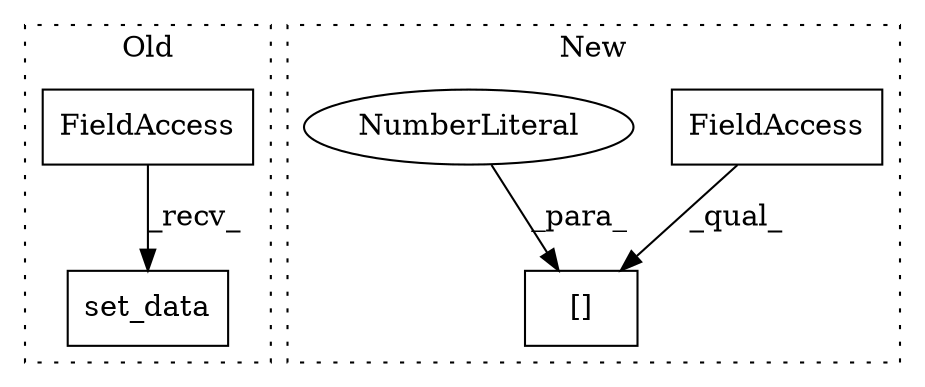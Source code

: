digraph G {
subgraph cluster0 {
1 [label="set_data" a="32" s="2852,2874" l="9,1" shape="box"];
5 [label="FieldAccess" a="22" s="2849" l="2" shape="box"];
label = "Old";
style="dotted";
}
subgraph cluster1 {
2 [label="[]" a="2" s="3394,3404" l="9,1" shape="box"];
3 [label="FieldAccess" a="22" s="3394" l="8" shape="box"];
4 [label="NumberLiteral" a="34" s="3403" l="1" shape="ellipse"];
label = "New";
style="dotted";
}
3 -> 2 [label="_qual_"];
4 -> 2 [label="_para_"];
5 -> 1 [label="_recv_"];
}